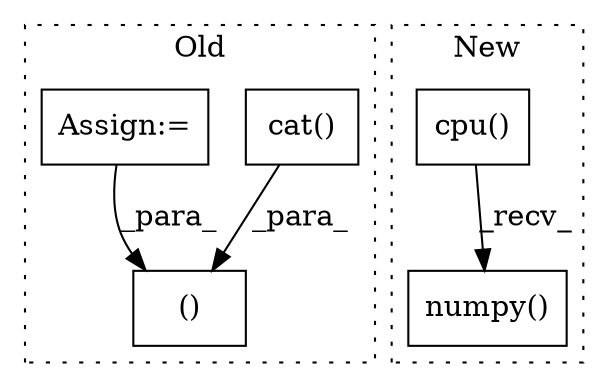digraph G {
subgraph cluster0 {
1 [label="cat()" a="75" s="2335,2374" l="10,8" shape="box"];
4 [label="()" a="54" s="2463" l="32" shape="box"];
5 [label="Assign:=" a="68" s="2174" l="3" shape="box"];
label = "Old";
style="dotted";
}
subgraph cluster1 {
2 [label="cpu()" a="75" s="2392" l="21" shape="box"];
3 [label="numpy()" a="75" s="2392" l="29" shape="box"];
label = "New";
style="dotted";
}
1 -> 4 [label="_para_"];
2 -> 3 [label="_recv_"];
5 -> 4 [label="_para_"];
}